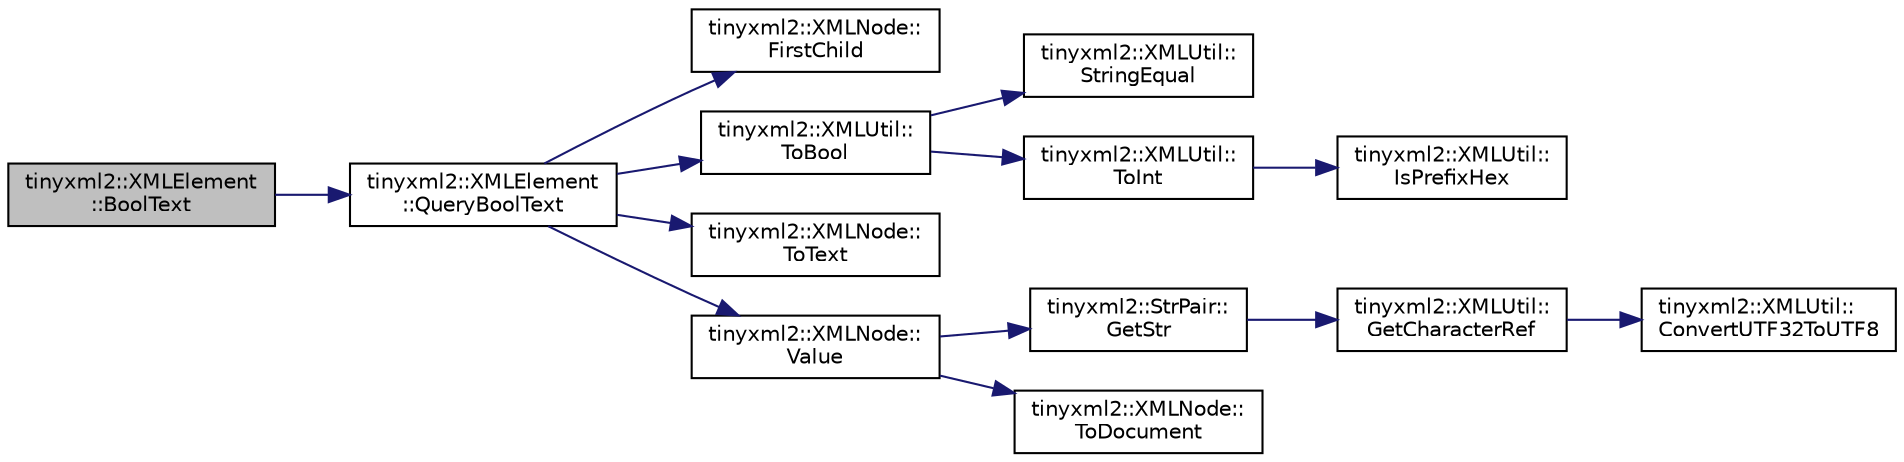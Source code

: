 digraph "tinyxml2::XMLElement::BoolText"
{
 // LATEX_PDF_SIZE
  edge [fontname="Helvetica",fontsize="10",labelfontname="Helvetica",labelfontsize="10"];
  node [fontname="Helvetica",fontsize="10",shape=record];
  rankdir="LR";
  Node1 [label="tinyxml2::XMLElement\l::BoolText",height=0.2,width=0.4,color="black", fillcolor="grey75", style="filled", fontcolor="black",tooltip="See QueryIntText()"];
  Node1 -> Node2 [color="midnightblue",fontsize="10",style="solid"];
  Node2 [label="tinyxml2::XMLElement\l::QueryBoolText",height=0.2,width=0.4,color="black", fillcolor="white", style="filled",URL="$classtinyxml2_1_1XMLElement.html#a3fe5417d59eb8f5c4afe924b7d332736",tooltip="See QueryIntText()"];
  Node2 -> Node3 [color="midnightblue",fontsize="10",style="solid"];
  Node3 [label="tinyxml2::XMLNode::\lFirstChild",height=0.2,width=0.4,color="black", fillcolor="white", style="filled",URL="$classtinyxml2_1_1XMLNode.html#ae7dc225e1018cdd685f7563593a1fe08",tooltip="Get the first child node, or null if none exists."];
  Node2 -> Node4 [color="midnightblue",fontsize="10",style="solid"];
  Node4 [label="tinyxml2::XMLUtil::\lToBool",height=0.2,width=0.4,color="black", fillcolor="white", style="filled",URL="$classtinyxml2_1_1XMLUtil.html#ae5b03e0a1ca5d42052a7ac540f7aa12a",tooltip=" "];
  Node4 -> Node5 [color="midnightblue",fontsize="10",style="solid"];
  Node5 [label="tinyxml2::XMLUtil::\lStringEqual",height=0.2,width=0.4,color="black", fillcolor="white", style="filled",URL="$classtinyxml2_1_1XMLUtil.html#acfcd287cacfd2533e1bc9ea4dfb56602",tooltip=" "];
  Node4 -> Node6 [color="midnightblue",fontsize="10",style="solid"];
  Node6 [label="tinyxml2::XMLUtil::\lToInt",height=0.2,width=0.4,color="black", fillcolor="white", style="filled",URL="$classtinyxml2_1_1XMLUtil.html#ad4df4023d11ee3fca9689c49b9707323",tooltip=" "];
  Node6 -> Node7 [color="midnightblue",fontsize="10",style="solid"];
  Node7 [label="tinyxml2::XMLUtil::\lIsPrefixHex",height=0.2,width=0.4,color="black", fillcolor="white", style="filled",URL="$classtinyxml2_1_1XMLUtil.html#a28c5a73c3d557ae0090191ef31d2f59a",tooltip=" "];
  Node2 -> Node8 [color="midnightblue",fontsize="10",style="solid"];
  Node8 [label="tinyxml2::XMLNode::\lToText",height=0.2,width=0.4,color="black", fillcolor="white", style="filled",URL="$classtinyxml2_1_1XMLNode.html#a41c55dab9162d1eb62db2008430e376b",tooltip="Safely cast to Text, or null."];
  Node2 -> Node9 [color="midnightblue",fontsize="10",style="solid"];
  Node9 [label="tinyxml2::XMLNode::\lValue",height=0.2,width=0.4,color="black", fillcolor="white", style="filled",URL="$classtinyxml2_1_1XMLNode.html#a0485e51c670e741884cfd8362274d680",tooltip=" "];
  Node9 -> Node10 [color="midnightblue",fontsize="10",style="solid"];
  Node10 [label="tinyxml2::StrPair::\lGetStr",height=0.2,width=0.4,color="black", fillcolor="white", style="filled",URL="$classtinyxml2_1_1StrPair.html#ad87e3d11330f5e689ba1e7e54c023b57",tooltip=" "];
  Node10 -> Node11 [color="midnightblue",fontsize="10",style="solid"];
  Node11 [label="tinyxml2::XMLUtil::\lGetCharacterRef",height=0.2,width=0.4,color="black", fillcolor="white", style="filled",URL="$classtinyxml2_1_1XMLUtil.html#a5a96e5144a8d693dc4bcd783d9964648",tooltip=" "];
  Node11 -> Node12 [color="midnightblue",fontsize="10",style="solid"];
  Node12 [label="tinyxml2::XMLUtil::\lConvertUTF32ToUTF8",height=0.2,width=0.4,color="black", fillcolor="white", style="filled",URL="$classtinyxml2_1_1XMLUtil.html#a31c00d5c5dfb38382de1dfcaf4be3595",tooltip=" "];
  Node9 -> Node13 [color="midnightblue",fontsize="10",style="solid"];
  Node13 [label="tinyxml2::XMLNode::\lToDocument",height=0.2,width=0.4,color="black", fillcolor="white", style="filled",URL="$classtinyxml2_1_1XMLNode.html#a836e2966ed736fc3c94f70e12a2a3357",tooltip="Safely cast to a Document, or null."];
}
